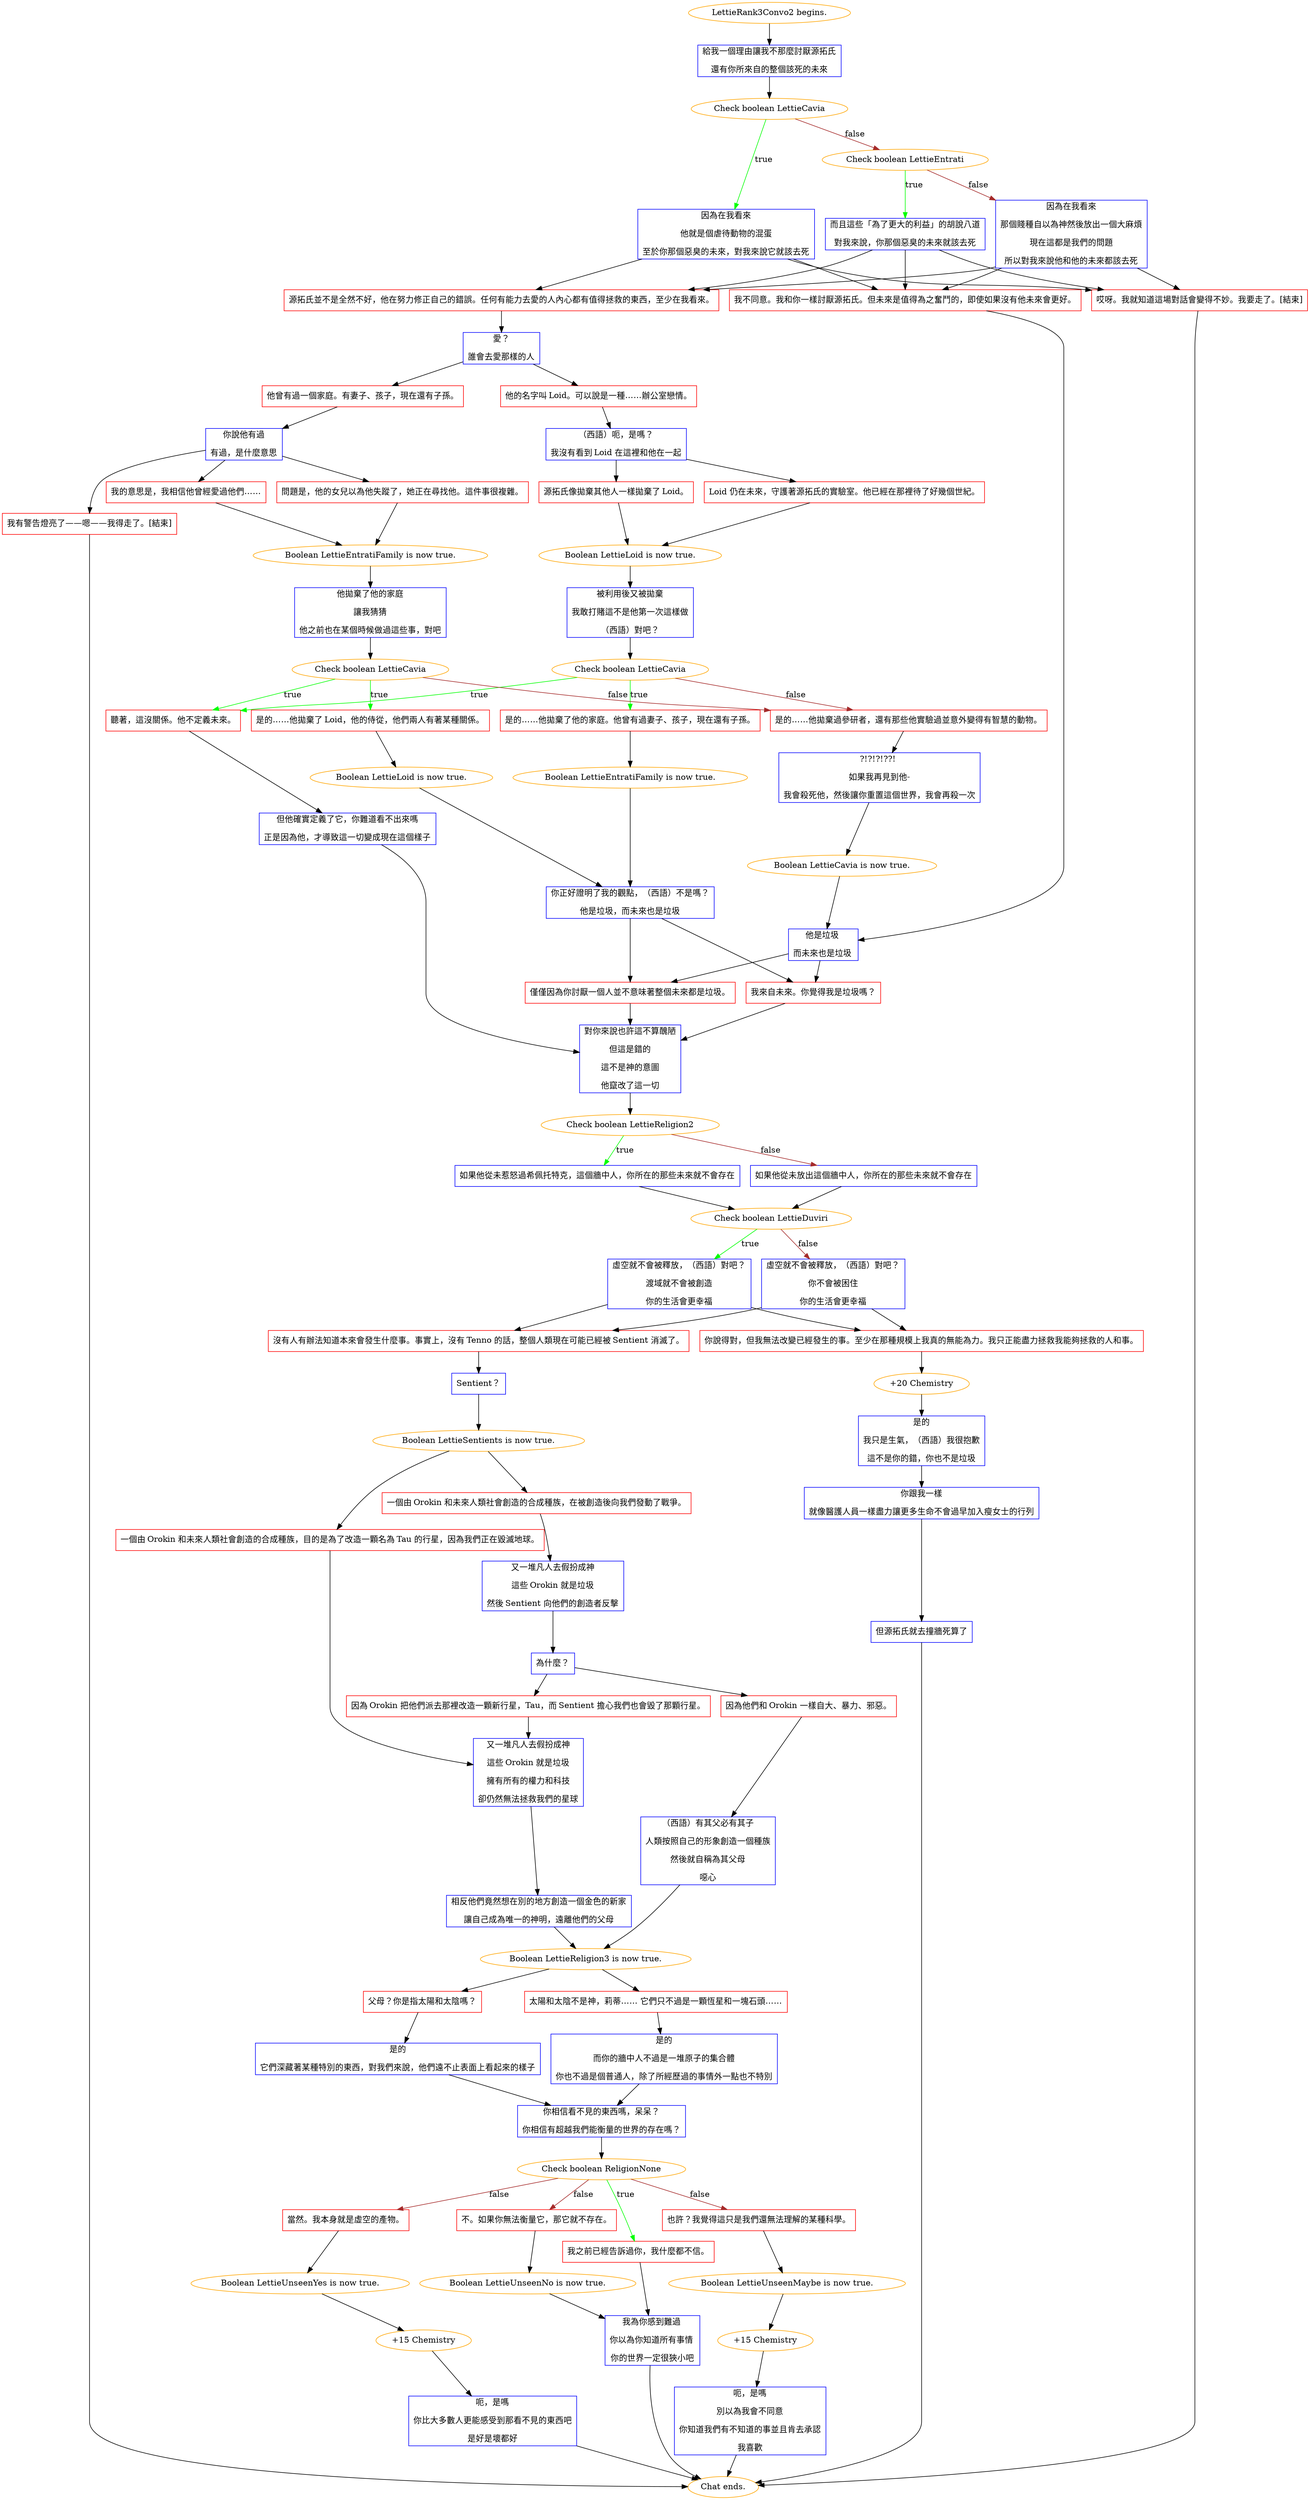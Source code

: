 digraph {
	"LettieRank3Convo2 begins." [color=orange];
		"LettieRank3Convo2 begins." -> j1263403451;
	j1263403451 [label="給我一個理由讓我不那麼討厭源拓氏
還有你所來自的整個該死的未來",shape=box,color=blue];
		j1263403451 -> j988327984;
	j988327984 [label="Check boolean LettieCavia",color=orange];
		j988327984 -> j3374401678 [label=true,color=green];
		j988327984 -> j101638081 [label=false,color=brown];
	j3374401678 [label="因為在我看來
他就是個虐待動物的混蛋
至於你那個惡臭的未來，對我來說它就該去死",shape=box,color=blue];
		j3374401678 -> j748695687;
		j3374401678 -> j2834834763;
		j3374401678 -> j359782361;
	j101638081 [label="Check boolean LettieEntrati",color=orange];
		j101638081 -> j165242301 [label=true,color=green];
		j101638081 -> j628742121 [label=false,color=brown];
	j748695687 [label="我不同意。我和你一樣討厭源拓氏。但未來是值得為之奮鬥的，即使如果沒有他未來會更好。",shape=box,color=red];
		j748695687 -> j813983987;
	j2834834763 [label="源拓氏並不是全然不好，他在努力修正自己的錯誤。任何有能力去愛的人內心都有值得拯救的東西，至少在我看來。",shape=box,color=red];
		j2834834763 -> j4055692662;
	j359782361 [label="哎呀。我就知道這場對話會變得不妙。我要走了。[結束]",shape=box,color=red];
		j359782361 -> "Chat ends.";
	j165242301 [label="而且這些「為了更大的利益」的胡說八道
對我來說，你那個惡臭的未來就該去死",shape=box,color=blue];
		j165242301 -> j748695687;
		j165242301 -> j2834834763;
		j165242301 -> j359782361;
	j628742121 [label="因為在我看來
那個賤種自以為神然後放出一個大麻煩
現在這都是我們的問題
所以對我來說他和他的未來都該去死",shape=box,color=blue];
		j628742121 -> j748695687;
		j628742121 -> j2834834763;
		j628742121 -> j359782361;
	j813983987 [label="他是垃圾 
而未來也是垃圾 ",shape=box,color=blue];
		j813983987 -> j1160751672;
		j813983987 -> j1726171532;
	j4055692662 [label="愛？
誰會去愛那樣的人",shape=box,color=blue];
		j4055692662 -> j2250141880;
		j4055692662 -> j44035128;
	"Chat ends." [color=orange];
	j1160751672 [label="我來自未來。你覺得我是垃圾嗎？",shape=box,color=red];
		j1160751672 -> j3147583598;
	j1726171532 [label="僅僅因為你討厭一個人並不意味著整個未來都是垃圾。",shape=box,color=red];
		j1726171532 -> j3147583598;
	j2250141880 [label="他的名字叫 Loid。可以說是一種……辦公室戀情。",shape=box,color=red];
		j2250141880 -> j525358505;
	j44035128 [label="他曾有過一個家庭。有妻子、孩子，現在還有子孫。",shape=box,color=red];
		j44035128 -> j4241119622;
	j3147583598 [label="對你來說也許這不算醜陋
但這是錯的
這不是神的意圖
他竄改了這一切",shape=box,color=blue];
		j3147583598 -> j776436305;
	j525358505 [label="（西語）呃，是嗎？
我沒有看到 Loid 在這裡和他在一起",shape=box,color=blue];
		j525358505 -> j1004682469;
		j525358505 -> j2316636005;
	j4241119622 [label="你說他有過
有過，是什麼意思",shape=box,color=blue];
		j4241119622 -> j1124400577;
		j4241119622 -> j198444800;
		j4241119622 -> j3376440620;
	j776436305 [label="Check boolean LettieReligion2",color=orange];
		j776436305 -> j3354042208 [label=true,color=green];
		j776436305 -> j1232544768 [label=false,color=brown];
	j1004682469 [label="Loid 仍在未來，守護著源拓氏的實驗室。他已經在那裡待了好幾個世紀。",shape=box,color=red];
		j1004682469 -> j283067474;
	j2316636005 [label="源拓氏像拋棄其他人一樣拋棄了 Loid。",shape=box,color=red];
		j2316636005 -> j283067474;
	j1124400577 [label="問題是，他的女兒以為他失蹤了，她正在尋找他。這件事很複雜。",shape=box,color=red];
		j1124400577 -> j3399325889;
	j198444800 [label="我的意思是，我相信他曾經愛過他們……",shape=box,color=red];
		j198444800 -> j3399325889;
	j3376440620 [label="我有警告燈亮了——嗯——我得走了。[結束]",shape=box,color=red];
		j3376440620 -> "Chat ends.";
	j3354042208 [label="如果他從未惹怒過希佩托特克，這個牆中人，你所在的那些未來就不會存在",shape=box,color=blue];
		j3354042208 -> j711900112;
	j1232544768 [label="如果他從未放出這個牆中人，你所在的那些未來就不會存在",shape=box,color=blue];
		j1232544768 -> j711900112;
	j283067474 [label="Boolean LettieLoid is now true.",color=orange];
		j283067474 -> j4149246950;
	j3399325889 [label="Boolean LettieEntratiFamily is now true.",color=orange];
		j3399325889 -> j3071234197;
	j711900112 [label="Check boolean LettieDuviri",color=orange];
		j711900112 -> j2950578764 [label=true,color=green];
		j711900112 -> j1302532282 [label=false,color=brown];
	j4149246950 [label="被利用後又被拋棄
我敢打賭這不是他第一次這樣做
（西語）對吧？",shape=box,color=blue];
		j4149246950 -> j4176507548;
	j3071234197 [label="他拋棄了他的家庭
讓我猜猜
他之前也在某個時候做過這些事，對吧",shape=box,color=blue];
		j3071234197 -> j3999534774;
	j2950578764 [label="虛空就不會被釋放，（西語）對吧？
渡域就不會被創造
你的生活會更幸福",shape=box,color=blue];
		j2950578764 -> j353106704;
		j2950578764 -> j3987449551;
	j1302532282 [label="虛空就不會被釋放，（西語）對吧？
你不會被困住
你的生活會更幸福",shape=box,color=blue];
		j1302532282 -> j353106704;
		j1302532282 -> j3987449551;
	j4176507548 [label="Check boolean LettieCavia",color=orange];
		j4176507548 -> j963729507 [label=true,color=green];
		j4176507548 -> j1860317776 [label=true,color=green];
		j4176507548 -> j2510237173 [label=false,color=brown];
	j3999534774 [label="Check boolean LettieCavia",color=orange];
		j3999534774 -> j1860317776 [label=true,color=green];
		j3999534774 -> j4104247585 [label=true,color=green];
		j3999534774 -> j2510237173 [label=false,color=brown];
	j353106704 [label="沒有人有辦法知道本來會發生什麼事。事實上，沒有 Tenno 的話，整個人類現在可能已經被 Sentient 消滅了。",shape=box,color=red];
		j353106704 -> j2754227662;
	j3987449551 [label="你說得對，但我無法改變已經發生的事。至少在那種規模上我真的無能為力。我只正能盡力拯救我能夠拯救的人和事。",shape=box,color=red];
		j3987449551 -> j3756513990;
	j963729507 [label="是的……他拋棄了他的家庭。他曾有過妻子、孩子，現在還有子孫。",shape=box,color=red];
		j963729507 -> j2072071606;
	j1860317776 [label="聽著，這沒關係。他不定義未來。",shape=box,color=red];
		j1860317776 -> j4133141994;
	j2510237173 [label="是的……他拋棄過參研者，還有那些他實驗過並意外變得有智慧的動物。",shape=box,color=red];
		j2510237173 -> j631510510;
	j4104247585 [label="是的……他拋棄了 Loid，他的侍從，他們兩人有著某種關係。",shape=box,color=red];
		j4104247585 -> j1872732683;
	j2754227662 [label="Sentient？",shape=box,color=blue];
		j2754227662 -> j4177902638;
	j3756513990 [label="+20 Chemistry",color=orange];
		j3756513990 -> j136820961;
	j2072071606 [label="Boolean LettieEntratiFamily is now true.",color=orange];
		j2072071606 -> j496558405;
	j4133141994 [label="但他確實定義了它，你難道看不出來嗎
正是因為他，才導致這一切變成現在這個樣子",shape=box,color=blue];
		j4133141994 -> j3147583598;
	j631510510 [label="?!?!?!??! 
如果我再見到他-
我會殺死他，然後讓你重置這個世界，我會再殺一次",shape=box,color=blue];
		j631510510 -> j3945341549;
	j1872732683 [label="Boolean LettieLoid is now true.",color=orange];
		j1872732683 -> j496558405;
	j4177902638 [label="Boolean LettieSentients is now true.",color=orange];
		j4177902638 -> j1397528687;
		j4177902638 -> j2626845788;
	j136820961 [label="是的
我只是生氣，（西語）我很抱歉
這不是你的錯，你也不是垃圾",shape=box,color=blue];
		j136820961 -> j4269219682;
	j496558405 [label="你正好證明了我的觀點，（西語）不是嗎？
他是垃圾，而未來也是垃圾",shape=box,color=blue];
		j496558405 -> j1160751672;
		j496558405 -> j1726171532;
	j3945341549 [label="Boolean LettieCavia is now true.",color=orange];
		j3945341549 -> j813983987;
	j1397528687 [label="一個由 Orokin 和未來人類社會創造的合成種族，目的是為了改造一顆名為 Tau 的行星，因為我們正在毀滅地球。",shape=box,color=red];
		j1397528687 -> j4065025931;
	j2626845788 [label="一個由 Orokin 和未來人類社會創造的合成種族，在被創造後向我們發動了戰爭。",shape=box,color=red];
		j2626845788 -> j2862769692;
	j4269219682 [label="你跟我一樣
就像醫護人員一樣盡力讓更多生命不會過早加入瘦女士的行列",shape=box,color=blue];
		j4269219682 -> j4058091527;
	j4065025931 [label="又一堆凡人去假扮成神
這些 Orokin 就是垃圾
擁有所有的權力和科技
卻仍然無法拯救我們的星球",shape=box,color=blue];
		j4065025931 -> j2969803216;
	j2862769692 [label="又一堆凡人去假扮成神
這些 Orokin 就是垃圾
然後 Sentient 向他們的創造者反擊",shape=box,color=blue];
		j2862769692 -> j2693293235;
	j4058091527 [label="但源拓氏就去撞牆死算了",shape=box,color=blue];
		j4058091527 -> "Chat ends.";
	j2969803216 [label="相反他們竟然想在別的地方創造一個金色的新家
讓自己成為唯一的神明，遠離他們的父母",shape=box,color=blue];
		j2969803216 -> j4137157349;
	j2693293235 [label="為什麼？",shape=box,color=blue];
		j2693293235 -> j1624781801;
		j2693293235 -> j108720788;
	j4137157349 [label="Boolean LettieReligion3 is now true.",color=orange];
		j4137157349 -> j676058479;
		j4137157349 -> j2961651139;
	j1624781801 [label="因為 Orokin 把他們派去那裡改造一顆新行星，Tau，而 Sentient 擔心我們也會毀了那顆行星。",shape=box,color=red];
		j1624781801 -> j4065025931;
	j108720788 [label="因為他們和 Orokin 一樣自大、暴力、邪惡。",shape=box,color=red];
		j108720788 -> j3654676487;
	j676058479 [label="父母？你是指太陽和太陰嗎？",shape=box,color=red];
		j676058479 -> j643766251;
	j2961651139 [label="太陽和太陰不是神，莉蒂…… 它們只不過是一顆恆星和一塊石頭……",shape=box,color=red];
		j2961651139 -> j2060301467;
	j3654676487 [label="（西語）有其父必有其子
人類按照自己的形象創造一個種族
然後就自稱為其父母
噁心",shape=box,color=blue];
		j3654676487 -> j4137157349;
	j643766251 [label="是的
它們深藏著某種特別的東西，對我們來說，他們遠不止表面上看起來的樣子",shape=box,color=blue];
		j643766251 -> j1607857783;
	j2060301467 [label="是的
而你的牆中人不過是一堆原子的集合體
你也不過是個普通人，除了所經歷過的事情外一點也不特別",shape=box,color=blue];
		j2060301467 -> j1607857783;
	j1607857783 [label="你相信看不見的東西嗎，呆呆？
你相信有超越我們能衡量的世界的存在嗎？",shape=box,color=blue];
		j1607857783 -> j2234506481;
	j2234506481 [label="Check boolean ReligionNone",color=orange];
		j2234506481 -> j3451126396 [label=true,color=green];
		j2234506481 -> j3396485084 [label=false,color=brown];
		j2234506481 -> j3892291570 [label=false,color=brown];
		j2234506481 -> j1088402622 [label=false,color=brown];
	j3451126396 [label="我之前已經告訴過你，我什麼都不信。",shape=box,color=red];
		j3451126396 -> j2921588155;
	j3396485084 [label="不。如果你無法衡量它，那它就不存在。",shape=box,color=red];
		j3396485084 -> j4248720884;
	j3892291570 [label="也許？我覺得這只是我們還無法理解的某種科學。",shape=box,color=red];
		j3892291570 -> j813373993;
	j1088402622 [label="當然。我本身就是虛空的產物。",shape=box,color=red];
		j1088402622 -> j1215966657;
	j2921588155 [label="我為你感到難過 
你以為你知道所有事情 
你的世界一定很狹小吧",shape=box,color=blue];
		j2921588155 -> "Chat ends.";
	j4248720884 [label="Boolean LettieUnseenNo is now true.",color=orange];
		j4248720884 -> j2921588155;
	j813373993 [label="Boolean LettieUnseenMaybe is now true.",color=orange];
		j813373993 -> j2400412176;
	j1215966657 [label="Boolean LettieUnseenYes is now true.",color=orange];
		j1215966657 -> j1504535759;
	j2400412176 [label="+15 Chemistry",color=orange];
		j2400412176 -> j1654072786;
	j1504535759 [label="+15 Chemistry",color=orange];
		j1504535759 -> j1363227461;
	j1654072786 [label="呃，是嗎
別以為我會不同意
你知道我們有不知道的事並且肯去承認
我喜歡",shape=box,color=blue];
		j1654072786 -> "Chat ends.";
	j1363227461 [label="呃，是嗎
你比大多數人更能感受到那看不見的東西吧
是好是壞都好",shape=box,color=blue];
		j1363227461 -> "Chat ends.";
}